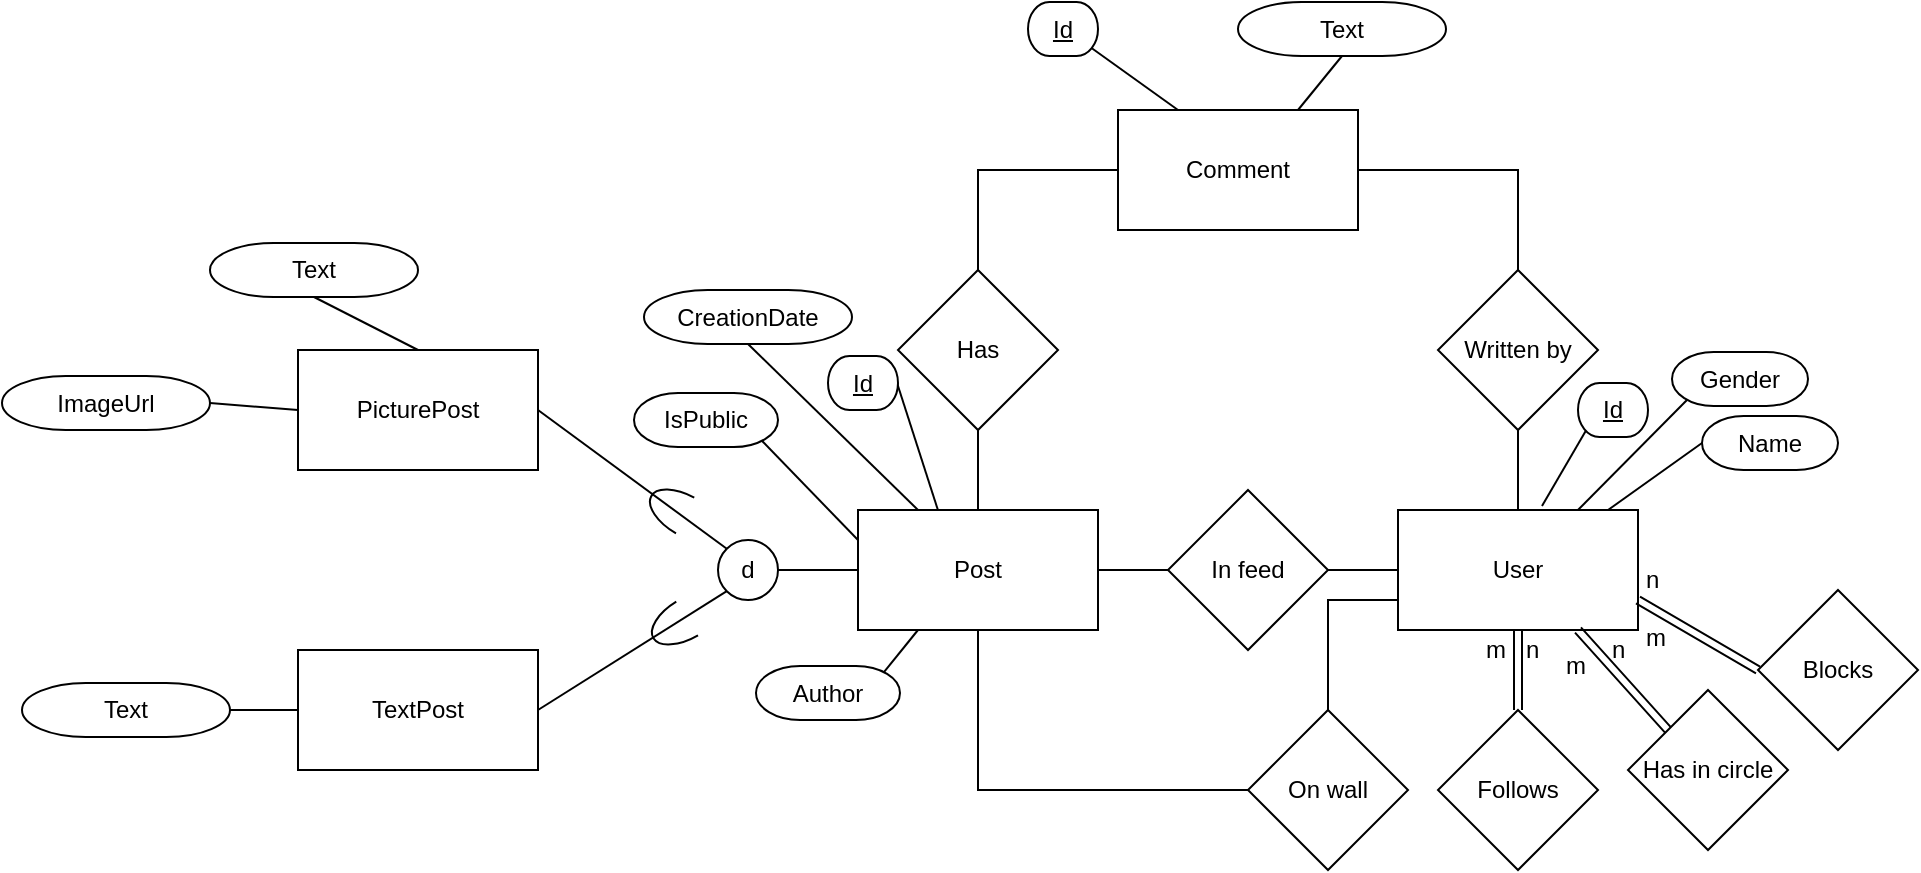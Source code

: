 <mxfile version="10.6.7" type="github"><diagram id="OLOFAkKD_u7sOfi6ZhHk" name="Page-1"><mxGraphModel dx="1924" dy="535" grid="1" gridSize="10" guides="1" tooltips="1" connect="1" arrows="1" fold="1" page="1" pageScale="1" pageWidth="850" pageHeight="1100" math="0" shadow="0"><root><mxCell id="0"/><mxCell id="1" parent="0"/><mxCell id="Hdghxhjhl14Eve3TpdaQ-18" style="edgeStyle=orthogonalEdgeStyle;rounded=0;orthogonalLoop=1;jettySize=auto;html=1;exitX=0;exitY=0.75;exitDx=0;exitDy=0;entryX=0.5;entryY=0;entryDx=0;entryDy=0;endArrow=none;endFill=0;" edge="1" parent="1" source="Hdghxhjhl14Eve3TpdaQ-1" target="Hdghxhjhl14Eve3TpdaQ-14"><mxGeometry relative="1" as="geometry"/></mxCell><mxCell id="Hdghxhjhl14Eve3TpdaQ-52" style="edgeStyle=none;rounded=0;orthogonalLoop=1;jettySize=auto;html=1;exitX=0.75;exitY=0;exitDx=0;exitDy=0;entryX=0.11;entryY=0.89;entryDx=0;entryDy=0;entryPerimeter=0;endArrow=none;endFill=0;" edge="1" parent="1" source="Hdghxhjhl14Eve3TpdaQ-1" target="Hdghxhjhl14Eve3TpdaQ-50"><mxGeometry relative="1" as="geometry"/></mxCell><mxCell id="Hdghxhjhl14Eve3TpdaQ-53" style="edgeStyle=none;rounded=0;orthogonalLoop=1;jettySize=auto;html=1;exitX=0.875;exitY=0;exitDx=0;exitDy=0;entryX=0;entryY=0.5;entryDx=0;entryDy=0;entryPerimeter=0;endArrow=none;endFill=0;exitPerimeter=0;" edge="1" parent="1" source="Hdghxhjhl14Eve3TpdaQ-1" target="Hdghxhjhl14Eve3TpdaQ-51"><mxGeometry relative="1" as="geometry"/></mxCell><mxCell id="Hdghxhjhl14Eve3TpdaQ-1" value="User" style="rounded=0;whiteSpace=wrap;html=1;" vertex="1" parent="1"><mxGeometry x="380" y="260" width="120" height="60" as="geometry"/></mxCell><mxCell id="Hdghxhjhl14Eve3TpdaQ-17" style="edgeStyle=orthogonalEdgeStyle;rounded=0;orthogonalLoop=1;jettySize=auto;html=1;exitX=1;exitY=0.5;exitDx=0;exitDy=0;entryX=0;entryY=0.5;entryDx=0;entryDy=0;endArrow=none;endFill=0;" edge="1" parent="1" source="Hdghxhjhl14Eve3TpdaQ-2" target="Hdghxhjhl14Eve3TpdaQ-15"><mxGeometry relative="1" as="geometry"/></mxCell><mxCell id="Hdghxhjhl14Eve3TpdaQ-46" style="rounded=0;orthogonalLoop=1;jettySize=auto;html=1;exitX=0.333;exitY=0;exitDx=0;exitDy=0;entryX=0.89;entryY=0.11;entryDx=0;entryDy=0;entryPerimeter=0;endArrow=none;endFill=0;exitPerimeter=0;" edge="1" parent="1" source="Hdghxhjhl14Eve3TpdaQ-2" target="Hdghxhjhl14Eve3TpdaQ-45"><mxGeometry relative="1" as="geometry"/></mxCell><mxCell id="Hdghxhjhl14Eve3TpdaQ-55" style="edgeStyle=none;rounded=0;orthogonalLoop=1;jettySize=auto;html=1;exitX=0.25;exitY=0;exitDx=0;exitDy=0;entryX=0.5;entryY=1;entryDx=0;entryDy=0;entryPerimeter=0;endArrow=none;endFill=0;" edge="1" parent="1" source="Hdghxhjhl14Eve3TpdaQ-2" target="Hdghxhjhl14Eve3TpdaQ-54"><mxGeometry relative="1" as="geometry"/></mxCell><mxCell id="Hdghxhjhl14Eve3TpdaQ-2" value="Post" style="rounded=0;whiteSpace=wrap;html=1;" vertex="1" parent="1"><mxGeometry x="110" y="260" width="120" height="60" as="geometry"/></mxCell><mxCell id="Hdghxhjhl14Eve3TpdaQ-3" value="Comment" style="rounded=0;whiteSpace=wrap;html=1;" vertex="1" parent="1"><mxGeometry x="240" y="60" width="120" height="60" as="geometry"/></mxCell><mxCell id="Hdghxhjhl14Eve3TpdaQ-4" value="PicturePost" style="rounded=0;whiteSpace=wrap;html=1;" vertex="1" parent="1"><mxGeometry x="-170" y="180" width="120" height="60" as="geometry"/></mxCell><mxCell id="Hdghxhjhl14Eve3TpdaQ-5" value="TextPost" style="rounded=0;whiteSpace=wrap;html=1;" vertex="1" parent="1"><mxGeometry x="-170" y="330" width="120" height="60" as="geometry"/></mxCell><mxCell id="Hdghxhjhl14Eve3TpdaQ-6" value="Follows" style="rhombus;whiteSpace=wrap;html=1;" vertex="1" parent="1"><mxGeometry x="400" y="360" width="80" height="80" as="geometry"/></mxCell><mxCell id="Hdghxhjhl14Eve3TpdaQ-7" value="Has in circle" style="rhombus;whiteSpace=wrap;html=1;" vertex="1" parent="1"><mxGeometry x="495" y="350" width="80" height="80" as="geometry"/></mxCell><mxCell id="Hdghxhjhl14Eve3TpdaQ-8" value="Blocks" style="rhombus;whiteSpace=wrap;html=1;" vertex="1" parent="1"><mxGeometry x="560" y="300" width="80" height="80" as="geometry"/></mxCell><object label="" n="" m="" id="Hdghxhjhl14Eve3TpdaQ-9"><mxCell style="shape=link;html=1;entryX=0;entryY=0.5;entryDx=0;entryDy=0;exitX=1;exitY=0.75;exitDx=0;exitDy=0;" edge="1" parent="1" source="Hdghxhjhl14Eve3TpdaQ-1" target="Hdghxhjhl14Eve3TpdaQ-8"><mxGeometry width="50" height="50" relative="1" as="geometry"><mxPoint x="510" y="240" as="sourcePoint"/><mxPoint x="560" y="190" as="targetPoint"/></mxGeometry></mxCell></object><mxCell id="Hdghxhjhl14Eve3TpdaQ-12" value="" style="shape=link;html=1;entryX=0.5;entryY=0;entryDx=0;entryDy=0;exitX=0.5;exitY=1;exitDx=0;exitDy=0;" edge="1" parent="1" source="Hdghxhjhl14Eve3TpdaQ-1" target="Hdghxhjhl14Eve3TpdaQ-6"><mxGeometry width="50" height="50" relative="1" as="geometry"><mxPoint x="510" y="285" as="sourcePoint"/><mxPoint x="600" y="270" as="targetPoint"/></mxGeometry></mxCell><mxCell id="Hdghxhjhl14Eve3TpdaQ-13" value="" style="shape=link;html=1;exitX=0.75;exitY=1;exitDx=0;exitDy=0;entryX=0;entryY=0;entryDx=0;entryDy=0;" edge="1" parent="1" source="Hdghxhjhl14Eve3TpdaQ-1" target="Hdghxhjhl14Eve3TpdaQ-7"><mxGeometry width="50" height="50" relative="1" as="geometry"><mxPoint x="541" y="328" as="sourcePoint"/><mxPoint x="640" y="330" as="targetPoint"/></mxGeometry></mxCell><mxCell id="Hdghxhjhl14Eve3TpdaQ-14" value="On wall" style="rhombus;whiteSpace=wrap;html=1;" vertex="1" parent="1"><mxGeometry x="305" y="360" width="80" height="80" as="geometry"/></mxCell><mxCell id="Hdghxhjhl14Eve3TpdaQ-19" style="edgeStyle=orthogonalEdgeStyle;rounded=0;orthogonalLoop=1;jettySize=auto;html=1;exitX=1;exitY=0.5;exitDx=0;exitDy=0;entryX=0;entryY=0.5;entryDx=0;entryDy=0;endArrow=none;endFill=0;" edge="1" parent="1" source="Hdghxhjhl14Eve3TpdaQ-15" target="Hdghxhjhl14Eve3TpdaQ-1"><mxGeometry relative="1" as="geometry"/></mxCell><mxCell id="Hdghxhjhl14Eve3TpdaQ-15" value="In feed" style="rhombus;whiteSpace=wrap;html=1;" vertex="1" parent="1"><mxGeometry x="265" y="250" width="80" height="80" as="geometry"/></mxCell><mxCell id="Hdghxhjhl14Eve3TpdaQ-16" value="" style="endArrow=none;html=1;entryX=0.5;entryY=1;entryDx=0;entryDy=0;exitX=0;exitY=0.5;exitDx=0;exitDy=0;edgeStyle=orthogonalEdgeStyle;rounded=0;" edge="1" parent="1" source="Hdghxhjhl14Eve3TpdaQ-14" target="Hdghxhjhl14Eve3TpdaQ-2"><mxGeometry width="50" height="50" relative="1" as="geometry"><mxPoint x="-90" y="510" as="sourcePoint"/><mxPoint x="-40" y="460" as="targetPoint"/></mxGeometry></mxCell><mxCell id="Hdghxhjhl14Eve3TpdaQ-22" style="rounded=0;orthogonalLoop=1;jettySize=auto;html=1;exitX=0;exitY=1;exitDx=0;exitDy=0;entryX=1;entryY=0.5;entryDx=0;entryDy=0;endArrow=none;endFill=0;" edge="1" parent="1" source="Hdghxhjhl14Eve3TpdaQ-21" target="Hdghxhjhl14Eve3TpdaQ-5"><mxGeometry relative="1" as="geometry"/></mxCell><mxCell id="Hdghxhjhl14Eve3TpdaQ-27" style="edgeStyle=none;rounded=0;orthogonalLoop=1;jettySize=auto;html=1;exitX=1;exitY=0.5;exitDx=0;exitDy=0;entryX=0;entryY=0.5;entryDx=0;entryDy=0;endArrow=none;endFill=0;" edge="1" parent="1" source="Hdghxhjhl14Eve3TpdaQ-21" target="Hdghxhjhl14Eve3TpdaQ-2"><mxGeometry relative="1" as="geometry"/></mxCell><mxCell id="Hdghxhjhl14Eve3TpdaQ-21" value="d" style="ellipse;whiteSpace=wrap;html=1;aspect=fixed;" vertex="1" parent="1"><mxGeometry x="40" y="275" width="30" height="30" as="geometry"/></mxCell><mxCell id="Hdghxhjhl14Eve3TpdaQ-23" style="rounded=0;orthogonalLoop=1;jettySize=auto;html=1;exitX=0;exitY=0;exitDx=0;exitDy=0;entryX=1;entryY=0.5;entryDx=0;entryDy=0;endArrow=none;endFill=0;" edge="1" parent="1" source="Hdghxhjhl14Eve3TpdaQ-21" target="Hdghxhjhl14Eve3TpdaQ-4"><mxGeometry relative="1" as="geometry"><mxPoint x="54" y="311" as="sourcePoint"/><mxPoint x="-40" y="370" as="targetPoint"/></mxGeometry></mxCell><mxCell id="Hdghxhjhl14Eve3TpdaQ-25" value="" style="verticalLabelPosition=bottom;verticalAlign=top;html=1;shape=mxgraph.basic.arc;startAngle=0.5;endAngle=0.992;rotation=-30;" vertex="1" parent="1"><mxGeometry x="5" y="304" width="40" height="20" as="geometry"/></mxCell><mxCell id="Hdghxhjhl14Eve3TpdaQ-26" value="" style="verticalLabelPosition=bottom;verticalAlign=top;html=1;shape=mxgraph.basic.arc;startAngle=0.5;endAngle=0.992;rotation=30;" vertex="1" parent="1"><mxGeometry x="4" y="253" width="40" height="20" as="geometry"/></mxCell><mxCell id="Hdghxhjhl14Eve3TpdaQ-31" style="edgeStyle=none;rounded=0;orthogonalLoop=1;jettySize=auto;html=1;exitX=0.5;exitY=1;exitDx=0;exitDy=0;entryX=0.5;entryY=0;entryDx=0;entryDy=0;endArrow=none;endFill=0;" edge="1" parent="1" source="Hdghxhjhl14Eve3TpdaQ-28" target="Hdghxhjhl14Eve3TpdaQ-1"><mxGeometry relative="1" as="geometry"/></mxCell><mxCell id="Hdghxhjhl14Eve3TpdaQ-33" style="edgeStyle=orthogonalEdgeStyle;rounded=0;orthogonalLoop=1;jettySize=auto;html=1;exitX=0.5;exitY=0;exitDx=0;exitDy=0;entryX=1;entryY=0.5;entryDx=0;entryDy=0;endArrow=none;endFill=0;" edge="1" parent="1" source="Hdghxhjhl14Eve3TpdaQ-28" target="Hdghxhjhl14Eve3TpdaQ-3"><mxGeometry relative="1" as="geometry"/></mxCell><mxCell id="Hdghxhjhl14Eve3TpdaQ-28" value="Written by" style="rhombus;whiteSpace=wrap;html=1;" vertex="1" parent="1"><mxGeometry x="400" y="140" width="80" height="80" as="geometry"/></mxCell><mxCell id="Hdghxhjhl14Eve3TpdaQ-30" style="edgeStyle=none;rounded=0;orthogonalLoop=1;jettySize=auto;html=1;exitX=0.5;exitY=1;exitDx=0;exitDy=0;entryX=0.5;entryY=0;entryDx=0;entryDy=0;endArrow=none;endFill=0;" edge="1" parent="1" source="Hdghxhjhl14Eve3TpdaQ-29" target="Hdghxhjhl14Eve3TpdaQ-2"><mxGeometry relative="1" as="geometry"/></mxCell><mxCell id="Hdghxhjhl14Eve3TpdaQ-32" style="edgeStyle=orthogonalEdgeStyle;rounded=0;orthogonalLoop=1;jettySize=auto;html=1;exitX=0.5;exitY=0;exitDx=0;exitDy=0;entryX=0;entryY=0.5;entryDx=0;entryDy=0;endArrow=none;endFill=0;elbow=vertical;" edge="1" parent="1" source="Hdghxhjhl14Eve3TpdaQ-29" target="Hdghxhjhl14Eve3TpdaQ-3"><mxGeometry relative="1" as="geometry"/></mxCell><mxCell id="Hdghxhjhl14Eve3TpdaQ-29" value="Has" style="rhombus;whiteSpace=wrap;html=1;" vertex="1" parent="1"><mxGeometry x="130" y="140" width="80" height="80" as="geometry"/></mxCell><mxCell id="Hdghxhjhl14Eve3TpdaQ-34" value="n" style="text;html=1;resizable=0;points=[];autosize=1;align=left;verticalAlign=top;spacingTop=-4;" vertex="1" parent="1"><mxGeometry x="502" y="285" width="20" height="20" as="geometry"/></mxCell><mxCell id="Hdghxhjhl14Eve3TpdaQ-35" value="n" style="text;html=1;resizable=0;points=[];autosize=1;align=left;verticalAlign=top;spacingTop=-4;" vertex="1" parent="1"><mxGeometry x="485" y="320" width="20" height="20" as="geometry"/></mxCell><mxCell id="Hdghxhjhl14Eve3TpdaQ-37" value="n" style="text;html=1;resizable=0;points=[];autosize=1;align=left;verticalAlign=top;spacingTop=-4;" vertex="1" parent="1"><mxGeometry x="442" y="320" width="20" height="20" as="geometry"/></mxCell><mxCell id="Hdghxhjhl14Eve3TpdaQ-38" value="m" style="text;html=1;resizable=0;points=[];autosize=1;align=left;verticalAlign=top;spacingTop=-4;" vertex="1" parent="1"><mxGeometry x="422" y="320" width="30" height="20" as="geometry"/></mxCell><mxCell id="Hdghxhjhl14Eve3TpdaQ-39" value="m" style="text;html=1;resizable=0;points=[];autosize=1;align=left;verticalAlign=top;spacingTop=-4;" vertex="1" parent="1"><mxGeometry x="462" y="328" width="30" height="20" as="geometry"/></mxCell><mxCell id="Hdghxhjhl14Eve3TpdaQ-40" value="m" style="text;html=1;resizable=0;points=[];autosize=1;align=left;verticalAlign=top;spacingTop=-4;" vertex="1" parent="1"><mxGeometry x="502" y="314" width="30" height="20" as="geometry"/></mxCell><mxCell id="Hdghxhjhl14Eve3TpdaQ-48" style="edgeStyle=none;rounded=0;orthogonalLoop=1;jettySize=auto;html=1;exitX=0.11;exitY=0.11;exitDx=0;exitDy=0;exitPerimeter=0;endArrow=none;endFill=0;entryX=0.25;entryY=0;entryDx=0;entryDy=0;" edge="1" parent="1" source="Hdghxhjhl14Eve3TpdaQ-43" target="Hdghxhjhl14Eve3TpdaQ-3"><mxGeometry relative="1" as="geometry"><mxPoint x="560" y="100" as="targetPoint"/></mxGeometry></mxCell><mxCell id="Hdghxhjhl14Eve3TpdaQ-43" value="&lt;u&gt;Id&lt;/u&gt;" style="strokeWidth=1;html=1;shape=mxgraph.flowchart.terminator;whiteSpace=wrap;" vertex="1" parent="1"><mxGeometry x="195" y="6" width="35" height="27" as="geometry"/></mxCell><mxCell id="Hdghxhjhl14Eve3TpdaQ-47" style="rounded=0;orthogonalLoop=1;jettySize=auto;html=1;exitX=0.11;exitY=0.89;exitDx=0;exitDy=0;exitPerimeter=0;entryX=0.6;entryY=-0.033;entryDx=0;entryDy=0;entryPerimeter=0;endArrow=none;endFill=0;" edge="1" parent="1" source="Hdghxhjhl14Eve3TpdaQ-44" target="Hdghxhjhl14Eve3TpdaQ-1"><mxGeometry relative="1" as="geometry"/></mxCell><mxCell id="Hdghxhjhl14Eve3TpdaQ-44" value="&lt;u&gt;Id&lt;/u&gt;" style="strokeWidth=1;html=1;shape=mxgraph.flowchart.terminator;whiteSpace=wrap;" vertex="1" parent="1"><mxGeometry x="470" y="196.5" width="35" height="27" as="geometry"/></mxCell><mxCell id="Hdghxhjhl14Eve3TpdaQ-45" value="&lt;u&gt;Id&lt;/u&gt;" style="strokeWidth=1;html=1;shape=mxgraph.flowchart.terminator;whiteSpace=wrap;" vertex="1" parent="1"><mxGeometry x="95" y="183" width="35" height="27" as="geometry"/></mxCell><mxCell id="Hdghxhjhl14Eve3TpdaQ-50" value="Gender" style="strokeWidth=1;html=1;shape=mxgraph.flowchart.terminator;whiteSpace=wrap;" vertex="1" parent="1"><mxGeometry x="517" y="181" width="68" height="27" as="geometry"/></mxCell><mxCell id="Hdghxhjhl14Eve3TpdaQ-51" value="Name" style="strokeWidth=1;html=1;shape=mxgraph.flowchart.terminator;whiteSpace=wrap;" vertex="1" parent="1"><mxGeometry x="532" y="213" width="68" height="27" as="geometry"/></mxCell><mxCell id="Hdghxhjhl14Eve3TpdaQ-54" value="CreationDate" style="strokeWidth=1;html=1;shape=mxgraph.flowchart.terminator;whiteSpace=wrap;" vertex="1" parent="1"><mxGeometry x="3" y="150" width="104" height="27" as="geometry"/></mxCell><mxCell id="Hdghxhjhl14Eve3TpdaQ-58" style="edgeStyle=none;rounded=0;orthogonalLoop=1;jettySize=auto;html=1;exitX=0.5;exitY=1;exitDx=0;exitDy=0;exitPerimeter=0;entryX=0.5;entryY=0;entryDx=0;entryDy=0;endArrow=none;endFill=0;" edge="1" parent="1" source="Hdghxhjhl14Eve3TpdaQ-56" target="Hdghxhjhl14Eve3TpdaQ-4"><mxGeometry relative="1" as="geometry"/></mxCell><mxCell id="Hdghxhjhl14Eve3TpdaQ-56" value="Text" style="strokeWidth=1;html=1;shape=mxgraph.flowchart.terminator;whiteSpace=wrap;" vertex="1" parent="1"><mxGeometry x="-214" y="126.5" width="104" height="27" as="geometry"/></mxCell><mxCell id="Hdghxhjhl14Eve3TpdaQ-59" style="edgeStyle=none;rounded=0;orthogonalLoop=1;jettySize=auto;html=1;exitX=1;exitY=0.5;exitDx=0;exitDy=0;exitPerimeter=0;entryX=0;entryY=0.5;entryDx=0;entryDy=0;endArrow=none;endFill=0;" edge="1" parent="1" source="Hdghxhjhl14Eve3TpdaQ-57" target="Hdghxhjhl14Eve3TpdaQ-4"><mxGeometry relative="1" as="geometry"/></mxCell><mxCell id="Hdghxhjhl14Eve3TpdaQ-57" value="ImageUrl" style="strokeWidth=1;html=1;shape=mxgraph.flowchart.terminator;whiteSpace=wrap;" vertex="1" parent="1"><mxGeometry x="-318" y="193" width="104" height="27" as="geometry"/></mxCell><mxCell id="Hdghxhjhl14Eve3TpdaQ-61" style="edgeStyle=none;rounded=0;orthogonalLoop=1;jettySize=auto;html=1;exitX=1;exitY=0.5;exitDx=0;exitDy=0;exitPerimeter=0;entryX=0;entryY=0.5;entryDx=0;entryDy=0;endArrow=none;endFill=0;" edge="1" parent="1" source="Hdghxhjhl14Eve3TpdaQ-60" target="Hdghxhjhl14Eve3TpdaQ-5"><mxGeometry relative="1" as="geometry"/></mxCell><mxCell id="Hdghxhjhl14Eve3TpdaQ-60" value="Text" style="strokeWidth=1;html=1;shape=mxgraph.flowchart.terminator;whiteSpace=wrap;" vertex="1" parent="1"><mxGeometry x="-308" y="346.5" width="104" height="27" as="geometry"/></mxCell><mxCell id="Hdghxhjhl14Eve3TpdaQ-63" style="edgeStyle=none;rounded=0;orthogonalLoop=1;jettySize=auto;html=1;exitX=0.89;exitY=0.89;exitDx=0;exitDy=0;exitPerimeter=0;entryX=0;entryY=0.25;entryDx=0;entryDy=0;endArrow=none;endFill=0;" edge="1" parent="1" source="Hdghxhjhl14Eve3TpdaQ-62" target="Hdghxhjhl14Eve3TpdaQ-2"><mxGeometry relative="1" as="geometry"/></mxCell><mxCell id="Hdghxhjhl14Eve3TpdaQ-62" value="IsPublic" style="strokeWidth=1;html=1;shape=mxgraph.flowchart.terminator;whiteSpace=wrap;" vertex="1" parent="1"><mxGeometry x="-2" y="201.5" width="72" height="27" as="geometry"/></mxCell><mxCell id="Hdghxhjhl14Eve3TpdaQ-65" style="edgeStyle=none;rounded=0;orthogonalLoop=1;jettySize=auto;html=1;exitX=0.89;exitY=0.11;exitDx=0;exitDy=0;exitPerimeter=0;entryX=0.25;entryY=1;entryDx=0;entryDy=0;endArrow=none;endFill=0;" edge="1" parent="1" source="Hdghxhjhl14Eve3TpdaQ-64" target="Hdghxhjhl14Eve3TpdaQ-2"><mxGeometry relative="1" as="geometry"/></mxCell><mxCell id="Hdghxhjhl14Eve3TpdaQ-64" value="Author" style="strokeWidth=1;html=1;shape=mxgraph.flowchart.terminator;whiteSpace=wrap;" vertex="1" parent="1"><mxGeometry x="59" y="338" width="72" height="27" as="geometry"/></mxCell><mxCell id="Hdghxhjhl14Eve3TpdaQ-67" style="edgeStyle=none;rounded=0;orthogonalLoop=1;jettySize=auto;html=1;exitX=0.5;exitY=1;exitDx=0;exitDy=0;exitPerimeter=0;entryX=0.75;entryY=0;entryDx=0;entryDy=0;endArrow=none;endFill=0;" edge="1" parent="1" source="Hdghxhjhl14Eve3TpdaQ-66" target="Hdghxhjhl14Eve3TpdaQ-3"><mxGeometry relative="1" as="geometry"/></mxCell><mxCell id="Hdghxhjhl14Eve3TpdaQ-66" value="Text" style="strokeWidth=1;html=1;shape=mxgraph.flowchart.terminator;whiteSpace=wrap;" vertex="1" parent="1"><mxGeometry x="300" y="6" width="104" height="27" as="geometry"/></mxCell></root></mxGraphModel></diagram></mxfile>